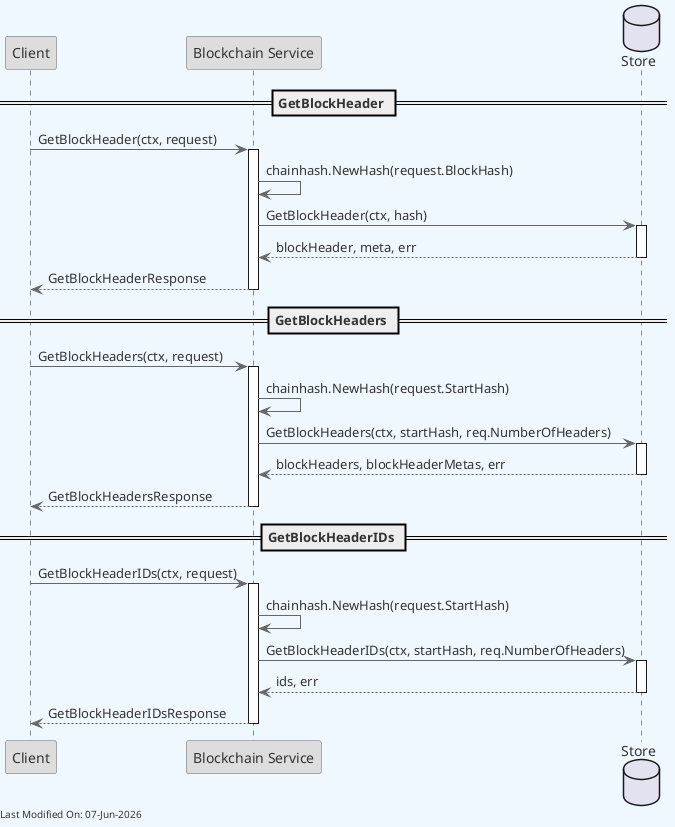 @startuml
skinparam backgroundColor #F0F8FF
skinparam defaultFontColor #333333
skinparam arrowColor #666666

' Define borders for all elements
skinparam entity {
  BorderColor #666666
  BackgroundColor #DDDDDD
}

skinparam control {
  BorderColor #666666
  BackgroundColor #DDDDDD
}

skinparam participant {
  BorderColor #666666
  BackgroundColor #DDDDDD
}



participant "Client" as Client
participant "Blockchain Service" as Service
database "Store" as Store

== GetBlockHeader ==
Client -> Service: GetBlockHeader(ctx, request)
activate Service
Service -> Service: chainhash.NewHash(request.BlockHash)
Service -> Store: GetBlockHeader(ctx, hash)
activate Store
Store --> Service: blockHeader, meta, err
deactivate Store
Service --> Client: GetBlockHeaderResponse
deactivate Service

== GetBlockHeaders ==
Client -> Service: GetBlockHeaders(ctx, request)
activate Service
Service -> Service: chainhash.NewHash(request.StartHash)
Service -> Store: GetBlockHeaders(ctx, startHash, req.NumberOfHeaders)
activate Store
Store --> Service: blockHeaders, blockHeaderMetas, err
deactivate Store
Service --> Client: GetBlockHeadersResponse
deactivate Service

== GetBlockHeaderIDs ==
Client -> Service: GetBlockHeaderIDs(ctx, request)
activate Service
Service -> Service: chainhash.NewHash(request.StartHash)
Service -> Store: GetBlockHeaderIDs(ctx, startHash, req.NumberOfHeaders)
activate Store
Store --> Service: ids, err
deactivate Store
Service --> Client: GetBlockHeaderIDsResponse
deactivate Service

left footer Last Modified On: %date("dd-MMM-yyyy")

@enduml
